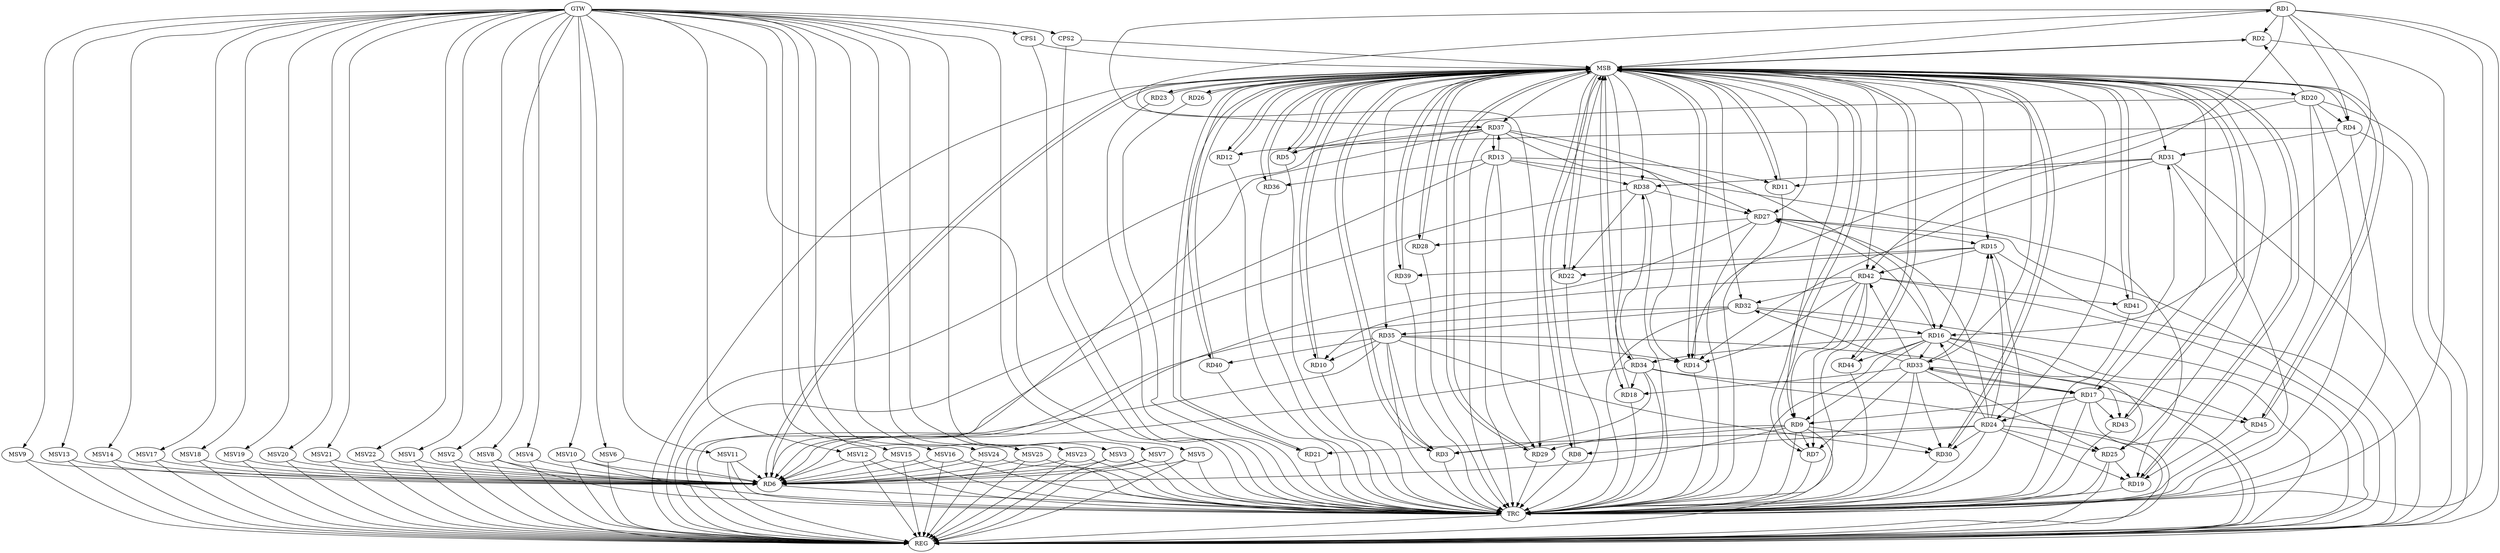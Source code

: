 strict digraph G {
  RD1 [ label="RD1" ];
  RD2 [ label="RD2" ];
  RD3 [ label="RD3" ];
  RD4 [ label="RD4" ];
  RD5 [ label="RD5" ];
  RD6 [ label="RD6" ];
  RD7 [ label="RD7" ];
  RD8 [ label="RD8" ];
  RD9 [ label="RD9" ];
  RD10 [ label="RD10" ];
  RD11 [ label="RD11" ];
  RD12 [ label="RD12" ];
  RD13 [ label="RD13" ];
  RD14 [ label="RD14" ];
  RD15 [ label="RD15" ];
  RD16 [ label="RD16" ];
  RD17 [ label="RD17" ];
  RD18 [ label="RD18" ];
  RD19 [ label="RD19" ];
  RD20 [ label="RD20" ];
  RD21 [ label="RD21" ];
  RD22 [ label="RD22" ];
  RD23 [ label="RD23" ];
  RD24 [ label="RD24" ];
  RD25 [ label="RD25" ];
  RD26 [ label="RD26" ];
  RD27 [ label="RD27" ];
  RD28 [ label="RD28" ];
  RD29 [ label="RD29" ];
  RD30 [ label="RD30" ];
  RD31 [ label="RD31" ];
  RD32 [ label="RD32" ];
  RD33 [ label="RD33" ];
  RD34 [ label="RD34" ];
  RD35 [ label="RD35" ];
  RD36 [ label="RD36" ];
  RD37 [ label="RD37" ];
  RD38 [ label="RD38" ];
  RD39 [ label="RD39" ];
  RD40 [ label="RD40" ];
  RD41 [ label="RD41" ];
  RD42 [ label="RD42" ];
  RD43 [ label="RD43" ];
  RD44 [ label="RD44" ];
  RD45 [ label="RD45" ];
  CPS1 [ label="CPS1" ];
  CPS2 [ label="CPS2" ];
  GTW [ label="GTW" ];
  REG [ label="REG" ];
  MSB [ label="MSB" ];
  TRC [ label="TRC" ];
  MSV1 [ label="MSV1" ];
  MSV2 [ label="MSV2" ];
  MSV3 [ label="MSV3" ];
  MSV4 [ label="MSV4" ];
  MSV5 [ label="MSV5" ];
  MSV6 [ label="MSV6" ];
  MSV7 [ label="MSV7" ];
  MSV8 [ label="MSV8" ];
  MSV9 [ label="MSV9" ];
  MSV10 [ label="MSV10" ];
  MSV11 [ label="MSV11" ];
  MSV12 [ label="MSV12" ];
  MSV13 [ label="MSV13" ];
  MSV14 [ label="MSV14" ];
  MSV15 [ label="MSV15" ];
  MSV16 [ label="MSV16" ];
  MSV17 [ label="MSV17" ];
  MSV18 [ label="MSV18" ];
  MSV19 [ label="MSV19" ];
  MSV20 [ label="MSV20" ];
  MSV21 [ label="MSV21" ];
  MSV22 [ label="MSV22" ];
  MSV23 [ label="MSV23" ];
  MSV24 [ label="MSV24" ];
  MSV25 [ label="MSV25" ];
  RD1 -> RD2;
  RD1 -> RD4;
  RD1 -> RD16;
  RD1 -> RD29;
  RD1 -> RD37;
  RD1 -> RD42;
  RD20 -> RD2;
  RD9 -> RD3;
  RD34 -> RD3;
  RD35 -> RD3;
  RD4 -> RD12;
  RD20 -> RD4;
  RD4 -> RD31;
  RD20 -> RD5;
  RD37 -> RD5;
  RD9 -> RD6;
  RD27 -> RD6;
  RD32 -> RD6;
  RD34 -> RD6;
  RD37 -> RD6;
  RD9 -> RD7;
  RD33 -> RD7;
  RD42 -> RD7;
  RD24 -> RD8;
  RD16 -> RD9;
  RD17 -> RD9;
  RD9 -> RD29;
  RD9 -> RD30;
  RD42 -> RD9;
  RD35 -> RD10;
  RD42 -> RD10;
  RD13 -> RD11;
  RD31 -> RD11;
  RD13 -> RD19;
  RD13 -> RD29;
  RD13 -> RD36;
  RD13 -> RD37;
  RD37 -> RD13;
  RD13 -> RD38;
  RD20 -> RD14;
  RD31 -> RD14;
  RD35 -> RD14;
  RD37 -> RD14;
  RD42 -> RD14;
  RD15 -> RD22;
  RD24 -> RD15;
  RD27 -> RD15;
  RD33 -> RD15;
  RD15 -> RD39;
  RD15 -> RD42;
  RD24 -> RD16;
  RD16 -> RD25;
  RD16 -> RD27;
  RD32 -> RD16;
  RD16 -> RD33;
  RD16 -> RD34;
  RD37 -> RD16;
  RD16 -> RD44;
  RD16 -> RD45;
  RD17 -> RD24;
  RD17 -> RD31;
  RD17 -> RD33;
  RD33 -> RD17;
  RD34 -> RD17;
  RD17 -> RD43;
  RD17 -> RD45;
  RD33 -> RD18;
  RD34 -> RD18;
  RD20 -> RD19;
  RD24 -> RD19;
  RD25 -> RD19;
  RD24 -> RD21;
  RD38 -> RD22;
  RD24 -> RD25;
  RD24 -> RD27;
  RD24 -> RD30;
  RD33 -> RD25;
  RD27 -> RD28;
  RD37 -> RD27;
  RD38 -> RD27;
  RD33 -> RD30;
  RD35 -> RD30;
  RD31 -> RD38;
  RD33 -> RD32;
  RD32 -> RD35;
  RD42 -> RD32;
  RD33 -> RD42;
  RD34 -> RD38;
  RD35 -> RD40;
  RD35 -> RD43;
  RD42 -> RD41;
  GTW -> CPS1;
  GTW -> CPS2;
  RD1 -> REG;
  RD4 -> REG;
  RD9 -> REG;
  RD13 -> REG;
  RD15 -> REG;
  RD16 -> REG;
  RD17 -> REG;
  RD20 -> REG;
  RD24 -> REG;
  RD25 -> REG;
  RD27 -> REG;
  RD31 -> REG;
  RD32 -> REG;
  RD33 -> REG;
  RD34 -> REG;
  RD35 -> REG;
  RD37 -> REG;
  RD38 -> REG;
  RD42 -> REG;
  RD2 -> MSB;
  MSB -> RD1;
  MSB -> RD22;
  MSB -> RD28;
  MSB -> RD29;
  MSB -> RD36;
  MSB -> REG;
  RD3 -> MSB;
  MSB -> RD5;
  MSB -> RD10;
  MSB -> RD18;
  MSB -> RD24;
  MSB -> RD32;
  MSB -> RD37;
  MSB -> RD42;
  MSB -> RD43;
  RD5 -> MSB;
  MSB -> RD8;
  RD6 -> MSB;
  RD7 -> MSB;
  MSB -> RD3;
  MSB -> RD12;
  MSB -> RD35;
  RD8 -> MSB;
  MSB -> RD21;
  MSB -> RD38;
  RD10 -> MSB;
  MSB -> RD16;
  MSB -> RD33;
  RD11 -> MSB;
  MSB -> RD4;
  MSB -> RD20;
  MSB -> RD26;
  MSB -> RD34;
  RD12 -> MSB;
  MSB -> RD2;
  MSB -> RD6;
  MSB -> RD17;
  MSB -> RD30;
  MSB -> RD45;
  RD14 -> MSB;
  MSB -> RD25;
  MSB -> RD39;
  RD18 -> MSB;
  RD19 -> MSB;
  MSB -> RD9;
  MSB -> RD23;
  MSB -> RD31;
  RD21 -> MSB;
  MSB -> RD19;
  RD22 -> MSB;
  MSB -> RD40;
  RD23 -> MSB;
  MSB -> RD27;
  MSB -> RD44;
  RD26 -> MSB;
  MSB -> RD11;
  RD28 -> MSB;
  RD29 -> MSB;
  RD30 -> MSB;
  MSB -> RD15;
  MSB -> RD41;
  RD36 -> MSB;
  RD39 -> MSB;
  RD40 -> MSB;
  MSB -> RD14;
  RD41 -> MSB;
  RD43 -> MSB;
  RD44 -> MSB;
  RD45 -> MSB;
  MSB -> RD7;
  CPS1 -> MSB;
  CPS2 -> MSB;
  RD1 -> TRC;
  RD2 -> TRC;
  RD3 -> TRC;
  RD4 -> TRC;
  RD5 -> TRC;
  RD6 -> TRC;
  RD7 -> TRC;
  RD8 -> TRC;
  RD9 -> TRC;
  RD10 -> TRC;
  RD11 -> TRC;
  RD12 -> TRC;
  RD13 -> TRC;
  RD14 -> TRC;
  RD15 -> TRC;
  RD16 -> TRC;
  RD17 -> TRC;
  RD18 -> TRC;
  RD19 -> TRC;
  RD20 -> TRC;
  RD21 -> TRC;
  RD22 -> TRC;
  RD23 -> TRC;
  RD24 -> TRC;
  RD25 -> TRC;
  RD26 -> TRC;
  RD27 -> TRC;
  RD28 -> TRC;
  RD29 -> TRC;
  RD30 -> TRC;
  RD31 -> TRC;
  RD32 -> TRC;
  RD33 -> TRC;
  RD34 -> TRC;
  RD35 -> TRC;
  RD36 -> TRC;
  RD37 -> TRC;
  RD38 -> TRC;
  RD39 -> TRC;
  RD40 -> TRC;
  RD41 -> TRC;
  RD42 -> TRC;
  RD43 -> TRC;
  RD44 -> TRC;
  RD45 -> TRC;
  CPS1 -> TRC;
  CPS2 -> TRC;
  GTW -> TRC;
  TRC -> REG;
  MSV1 -> RD6;
  MSV2 -> RD6;
  MSV3 -> RD6;
  MSV4 -> RD6;
  MSV5 -> RD6;
  MSV6 -> RD6;
  MSV7 -> RD6;
  GTW -> MSV1;
  MSV1 -> REG;
  GTW -> MSV2;
  MSV2 -> REG;
  GTW -> MSV3;
  MSV3 -> REG;
  MSV3 -> TRC;
  GTW -> MSV4;
  MSV4 -> REG;
  GTW -> MSV5;
  MSV5 -> REG;
  MSV5 -> TRC;
  GTW -> MSV6;
  MSV6 -> REG;
  GTW -> MSV7;
  MSV7 -> REG;
  MSV7 -> TRC;
  MSV8 -> RD6;
  MSV9 -> RD6;
  MSV10 -> RD6;
  MSV11 -> RD6;
  GTW -> MSV8;
  MSV8 -> REG;
  MSV8 -> TRC;
  GTW -> MSV9;
  MSV9 -> REG;
  GTW -> MSV10;
  MSV10 -> REG;
  MSV10 -> TRC;
  GTW -> MSV11;
  MSV11 -> REG;
  MSV11 -> TRC;
  MSV12 -> RD6;
  GTW -> MSV12;
  MSV12 -> REG;
  MSV12 -> TRC;
  MSV13 -> RD6;
  MSV14 -> RD6;
  GTW -> MSV13;
  MSV13 -> REG;
  GTW -> MSV14;
  MSV14 -> REG;
  MSV15 -> RD6;
  MSV16 -> RD6;
  GTW -> MSV15;
  MSV15 -> REG;
  MSV15 -> TRC;
  GTW -> MSV16;
  MSV16 -> REG;
  MSV16 -> TRC;
  MSV17 -> RD6;
  GTW -> MSV17;
  MSV17 -> REG;
  MSV18 -> RD6;
  MSV19 -> RD6;
  GTW -> MSV18;
  MSV18 -> REG;
  GTW -> MSV19;
  MSV19 -> REG;
  MSV20 -> RD6;
  MSV21 -> RD6;
  MSV22 -> RD6;
  MSV23 -> RD6;
  GTW -> MSV20;
  MSV20 -> REG;
  GTW -> MSV21;
  MSV21 -> REG;
  GTW -> MSV22;
  MSV22 -> REG;
  GTW -> MSV23;
  MSV23 -> REG;
  MSV23 -> TRC;
  MSV24 -> RD6;
  GTW -> MSV24;
  MSV24 -> REG;
  MSV24 -> TRC;
  MSV25 -> RD6;
  GTW -> MSV25;
  MSV25 -> REG;
  MSV25 -> TRC;
}
